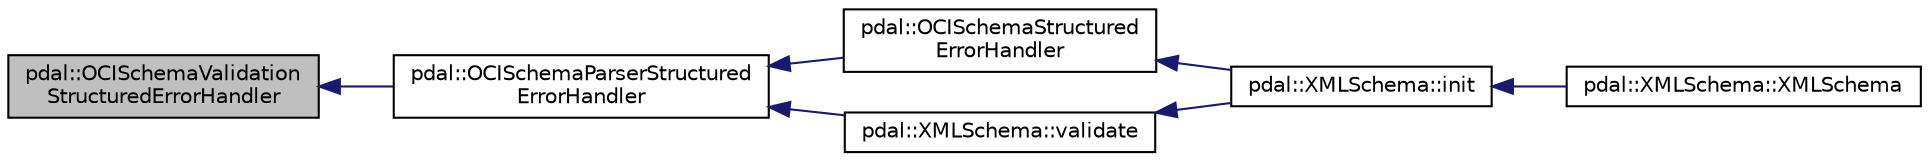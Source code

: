 digraph "pdal::OCISchemaValidationStructuredErrorHandler"
{
  edge [fontname="Helvetica",fontsize="10",labelfontname="Helvetica",labelfontsize="10"];
  node [fontname="Helvetica",fontsize="10",shape=record];
  rankdir="LR";
  Node1 [label="pdal::OCISchemaValidation\lStructuredErrorHandler",height=0.2,width=0.4,color="black", fillcolor="grey75", style="filled", fontcolor="black"];
  Node1 -> Node2 [dir="back",color="midnightblue",fontsize="10",style="solid",fontname="Helvetica"];
  Node2 [label="pdal::OCISchemaParserStructured\lErrorHandler",height=0.2,width=0.4,color="black", fillcolor="white", style="filled",URL="$namespacepdal.html#abcd746b2e1cfb18891baa849c2dfac3d"];
  Node2 -> Node3 [dir="back",color="midnightblue",fontsize="10",style="solid",fontname="Helvetica"];
  Node3 [label="pdal::OCISchemaStructured\lErrorHandler",height=0.2,width=0.4,color="black", fillcolor="white", style="filled",URL="$namespacepdal.html#a83afbebbb41fc5f559fd281d7fc9bb63"];
  Node3 -> Node4 [dir="back",color="midnightblue",fontsize="10",style="solid",fontname="Helvetica"];
  Node4 [label="pdal::XMLSchema::init",height=0.2,width=0.4,color="black", fillcolor="white", style="filled",URL="$classpdal_1_1XMLSchema.html#afc87913e1409da37e9a30ea0dfd930bc"];
  Node4 -> Node5 [dir="back",color="midnightblue",fontsize="10",style="solid",fontname="Helvetica"];
  Node5 [label="pdal::XMLSchema::XMLSchema",height=0.2,width=0.4,color="black", fillcolor="white", style="filled",URL="$classpdal_1_1XMLSchema.html#a1aabcaa1a2ec462952a940e904d3ee11"];
  Node2 -> Node6 [dir="back",color="midnightblue",fontsize="10",style="solid",fontname="Helvetica"];
  Node6 [label="pdal::XMLSchema::validate",height=0.2,width=0.4,color="black", fillcolor="white", style="filled",URL="$classpdal_1_1XMLSchema.html#a8f9019373901274799f6c29ce08172ee"];
  Node6 -> Node4 [dir="back",color="midnightblue",fontsize="10",style="solid",fontname="Helvetica"];
}
